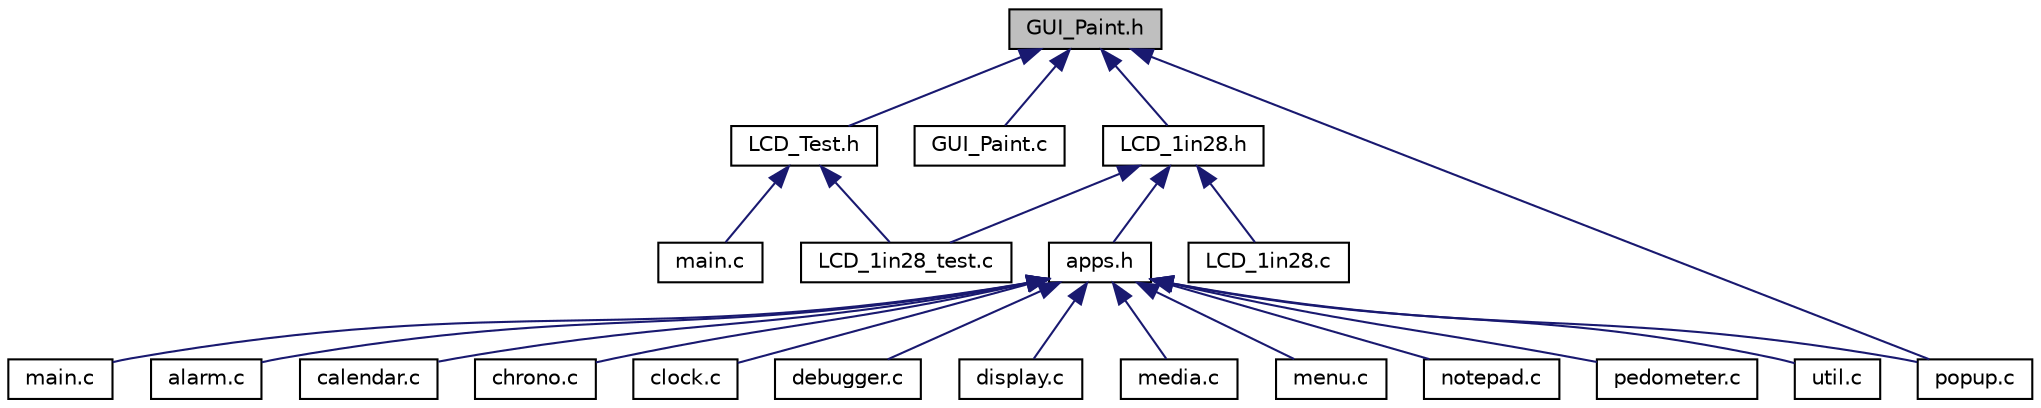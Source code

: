 digraph "GUI_Paint.h"
{
 // LATEX_PDF_SIZE
  bgcolor="transparent";
  edge [fontname="Helvetica",fontsize="10",labelfontname="Helvetica",labelfontsize="10"];
  node [fontname="Helvetica",fontsize="10",shape=record];
  Node1 [label="GUI_Paint.h",height=0.2,width=0.4,color="black", fillcolor="grey75", style="filled", fontcolor="black",tooltip=" "];
  Node1 -> Node2 [dir="back",color="midnightblue",fontsize="10",style="solid",fontname="Helvetica"];
  Node2 [label="LCD_Test.h",height=0.2,width=0.4,color="black",URL="$LCD__Test_8h.html",tooltip=" "];
  Node2 -> Node3 [dir="back",color="midnightblue",fontsize="10",style="solid",fontname="Helvetica"];
  Node3 [label="LCD_1in28_test.c",height=0.2,width=0.4,color="black",URL="$LCD__1in28__test_8c.html",tooltip=" "];
  Node2 -> Node4 [dir="back",color="midnightblue",fontsize="10",style="solid",fontname="Helvetica"];
  Node4 [label="main.c",height=0.2,width=0.4,color="black",URL="$waveshare_2main_8c.html",tooltip=" "];
  Node1 -> Node5 [dir="back",color="midnightblue",fontsize="10",style="solid",fontname="Helvetica"];
  Node5 [label="GUI_Paint.c",height=0.2,width=0.4,color="black",URL="$GUI__Paint_8c.html",tooltip=" "];
  Node1 -> Node6 [dir="back",color="midnightblue",fontsize="10",style="solid",fontname="Helvetica"];
  Node6 [label="LCD_1in28.h",height=0.2,width=0.4,color="black",URL="$LCD__1in28_8h.html",tooltip=" "];
  Node6 -> Node7 [dir="back",color="midnightblue",fontsize="10",style="solid",fontname="Helvetica"];
  Node7 [label="apps.h",height=0.2,width=0.4,color="black",URL="$apps_8h.html",tooltip=" "];
  Node7 -> Node8 [dir="back",color="midnightblue",fontsize="10",style="solid",fontname="Helvetica"];
  Node8 [label="main.c",height=0.2,width=0.4,color="black",URL="$main_8c.html",tooltip=" "];
  Node7 -> Node9 [dir="back",color="midnightblue",fontsize="10",style="solid",fontname="Helvetica"];
  Node9 [label="alarm.c",height=0.2,width=0.4,color="black",URL="$wp__apps_2src_2alarm_8c.html",tooltip=" "];
  Node7 -> Node10 [dir="back",color="midnightblue",fontsize="10",style="solid",fontname="Helvetica"];
  Node10 [label="calendar.c",height=0.2,width=0.4,color="black",URL="$calendar_8c.html",tooltip=" "];
  Node7 -> Node11 [dir="back",color="midnightblue",fontsize="10",style="solid",fontname="Helvetica"];
  Node11 [label="chrono.c",height=0.2,width=0.4,color="black",URL="$chrono_8c.html",tooltip=" "];
  Node7 -> Node12 [dir="back",color="midnightblue",fontsize="10",style="solid",fontname="Helvetica"];
  Node12 [label="clock.c",height=0.2,width=0.4,color="black",URL="$clock_8c.html",tooltip=" "];
  Node7 -> Node13 [dir="back",color="midnightblue",fontsize="10",style="solid",fontname="Helvetica"];
  Node13 [label="debugger.c",height=0.2,width=0.4,color="black",URL="$debugger_8c.html",tooltip=" "];
  Node7 -> Node14 [dir="back",color="midnightblue",fontsize="10",style="solid",fontname="Helvetica"];
  Node14 [label="display.c",height=0.2,width=0.4,color="black",URL="$display_8c.html",tooltip=" "];
  Node7 -> Node15 [dir="back",color="midnightblue",fontsize="10",style="solid",fontname="Helvetica"];
  Node15 [label="media.c",height=0.2,width=0.4,color="black",URL="$wp__apps_2src_2media_8c.html",tooltip=" "];
  Node7 -> Node16 [dir="back",color="midnightblue",fontsize="10",style="solid",fontname="Helvetica"];
  Node16 [label="menu.c",height=0.2,width=0.4,color="black",URL="$wp__apps_2src_2menu_8c.html",tooltip=" "];
  Node7 -> Node17 [dir="back",color="midnightblue",fontsize="10",style="solid",fontname="Helvetica"];
  Node17 [label="notepad.c",height=0.2,width=0.4,color="black",URL="$wp__apps_2src_2notepad_8c.html",tooltip=" "];
  Node7 -> Node18 [dir="back",color="midnightblue",fontsize="10",style="solid",fontname="Helvetica"];
  Node18 [label="pedometer.c",height=0.2,width=0.4,color="black",URL="$pedometer_8c.html",tooltip=" "];
  Node7 -> Node19 [dir="back",color="midnightblue",fontsize="10",style="solid",fontname="Helvetica"];
  Node19 [label="popup.c",height=0.2,width=0.4,color="black",URL="$popup_8c.html",tooltip=" "];
  Node7 -> Node20 [dir="back",color="midnightblue",fontsize="10",style="solid",fontname="Helvetica"];
  Node20 [label="util.c",height=0.2,width=0.4,color="black",URL="$wp__apps_2src_2util_8c.html",tooltip=" "];
  Node6 -> Node3 [dir="back",color="midnightblue",fontsize="10",style="solid",fontname="Helvetica"];
  Node6 -> Node21 [dir="back",color="midnightblue",fontsize="10",style="solid",fontname="Helvetica"];
  Node21 [label="LCD_1in28.c",height=0.2,width=0.4,color="black",URL="$LCD__1in28_8c.html",tooltip=" "];
  Node1 -> Node19 [dir="back",color="midnightblue",fontsize="10",style="solid",fontname="Helvetica"];
}
